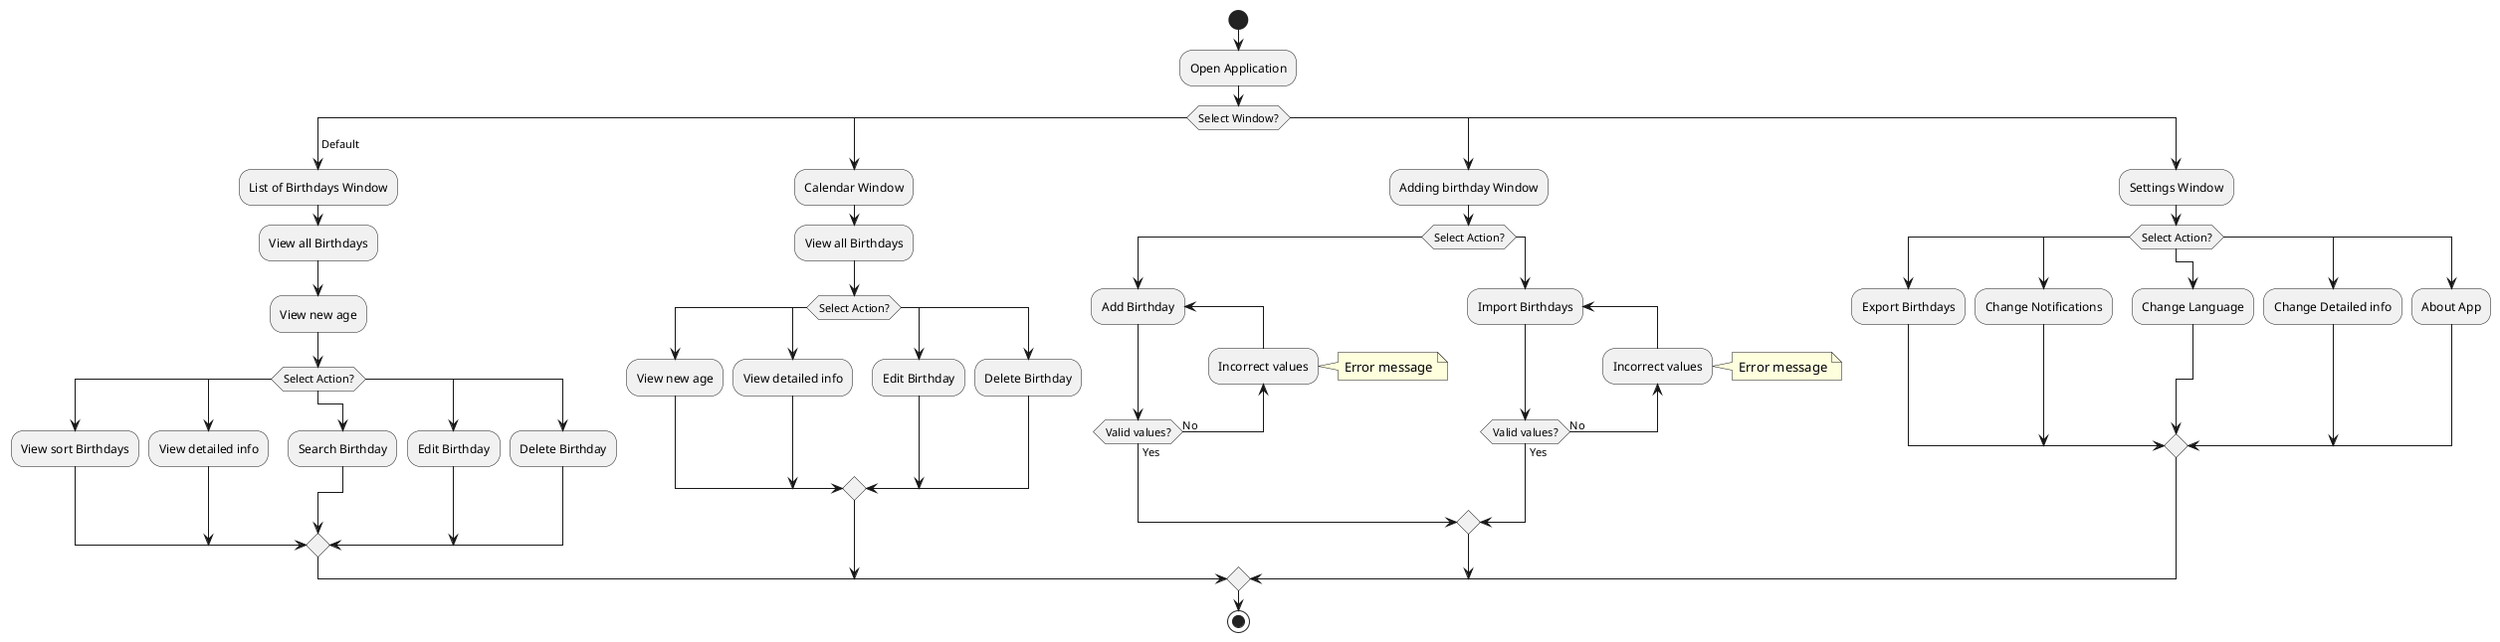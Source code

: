 @startuml

start

:Open Application;

switch (Select Window?)
case ( Default )
    :List of Birthdays Window;
    :View all Birthdays;
    :View new age;

    switch (Select Action?)
    case (  )
        :View sort Birthdays;
    case ( )
        :View detailed info;
    case (  )
        :Search Birthday;
    case (  )
        :Edit Birthday;
    case (  )
        :Delete Birthday;
    endSwitch

case (  )
    :Calendar Window;
    :View all Birthdays;

    switch (Select Action?)
        case (  )
            :View new age;
        case ( )
            :View detailed info;
        case (  )
            :Edit Birthday;
        case (  )
            :Delete Birthday;
        endSwitch

case ( )
    :Adding birthday Window;

    switch (Select Action?)
        case (  )
            repeat :Add Birthday;
            backward :Incorrect values;
            note right: Error message
            repeat while (Valid values?) is (No) not (Yes)
        case (  )
            repeat :Import Birthdays;
            backward :Incorrect values;
            note right: Error message
            repeat while (Valid values?) is (No) not (Yes)
    endSwitch
case (  )
    :Settings Window;
    switch (Select Action?)
        case (  )
            :Export Birthdays;
        case (  )
            :Change Notifications;
        case ( )
            :Change Language;
        case (  )
            :Change Detailed info;
        case (  )
            :About App;
        endSwitch
endSwitch

stop

@enduml
